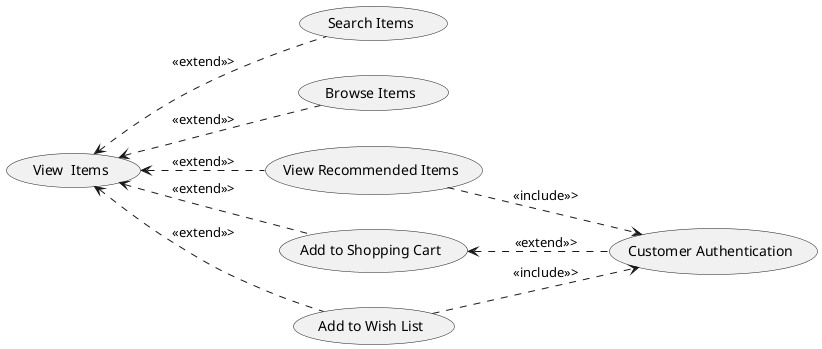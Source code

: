 @startuml
left to right direction

(View  Items) <.. (Search Items):<<extend>>>
(View  Items) <.. (Browse Items):<<extend>>>
(View  Items) <.. (View Recommended Items):<<extend>>>
(View  Items) <.. (Add to Shopping Cart):<<extend>>>
(View  Items) <.. (Add to Wish List):<<extend>>>

(View Recommended Items) ..> (Customer Authentication):<<include>>>
(Add to Shopping Cart) <.. (Customer Authentication):<<extend>>>
(Add to Wish List) ..> (Customer Authentication):<<include>>>

@enduml